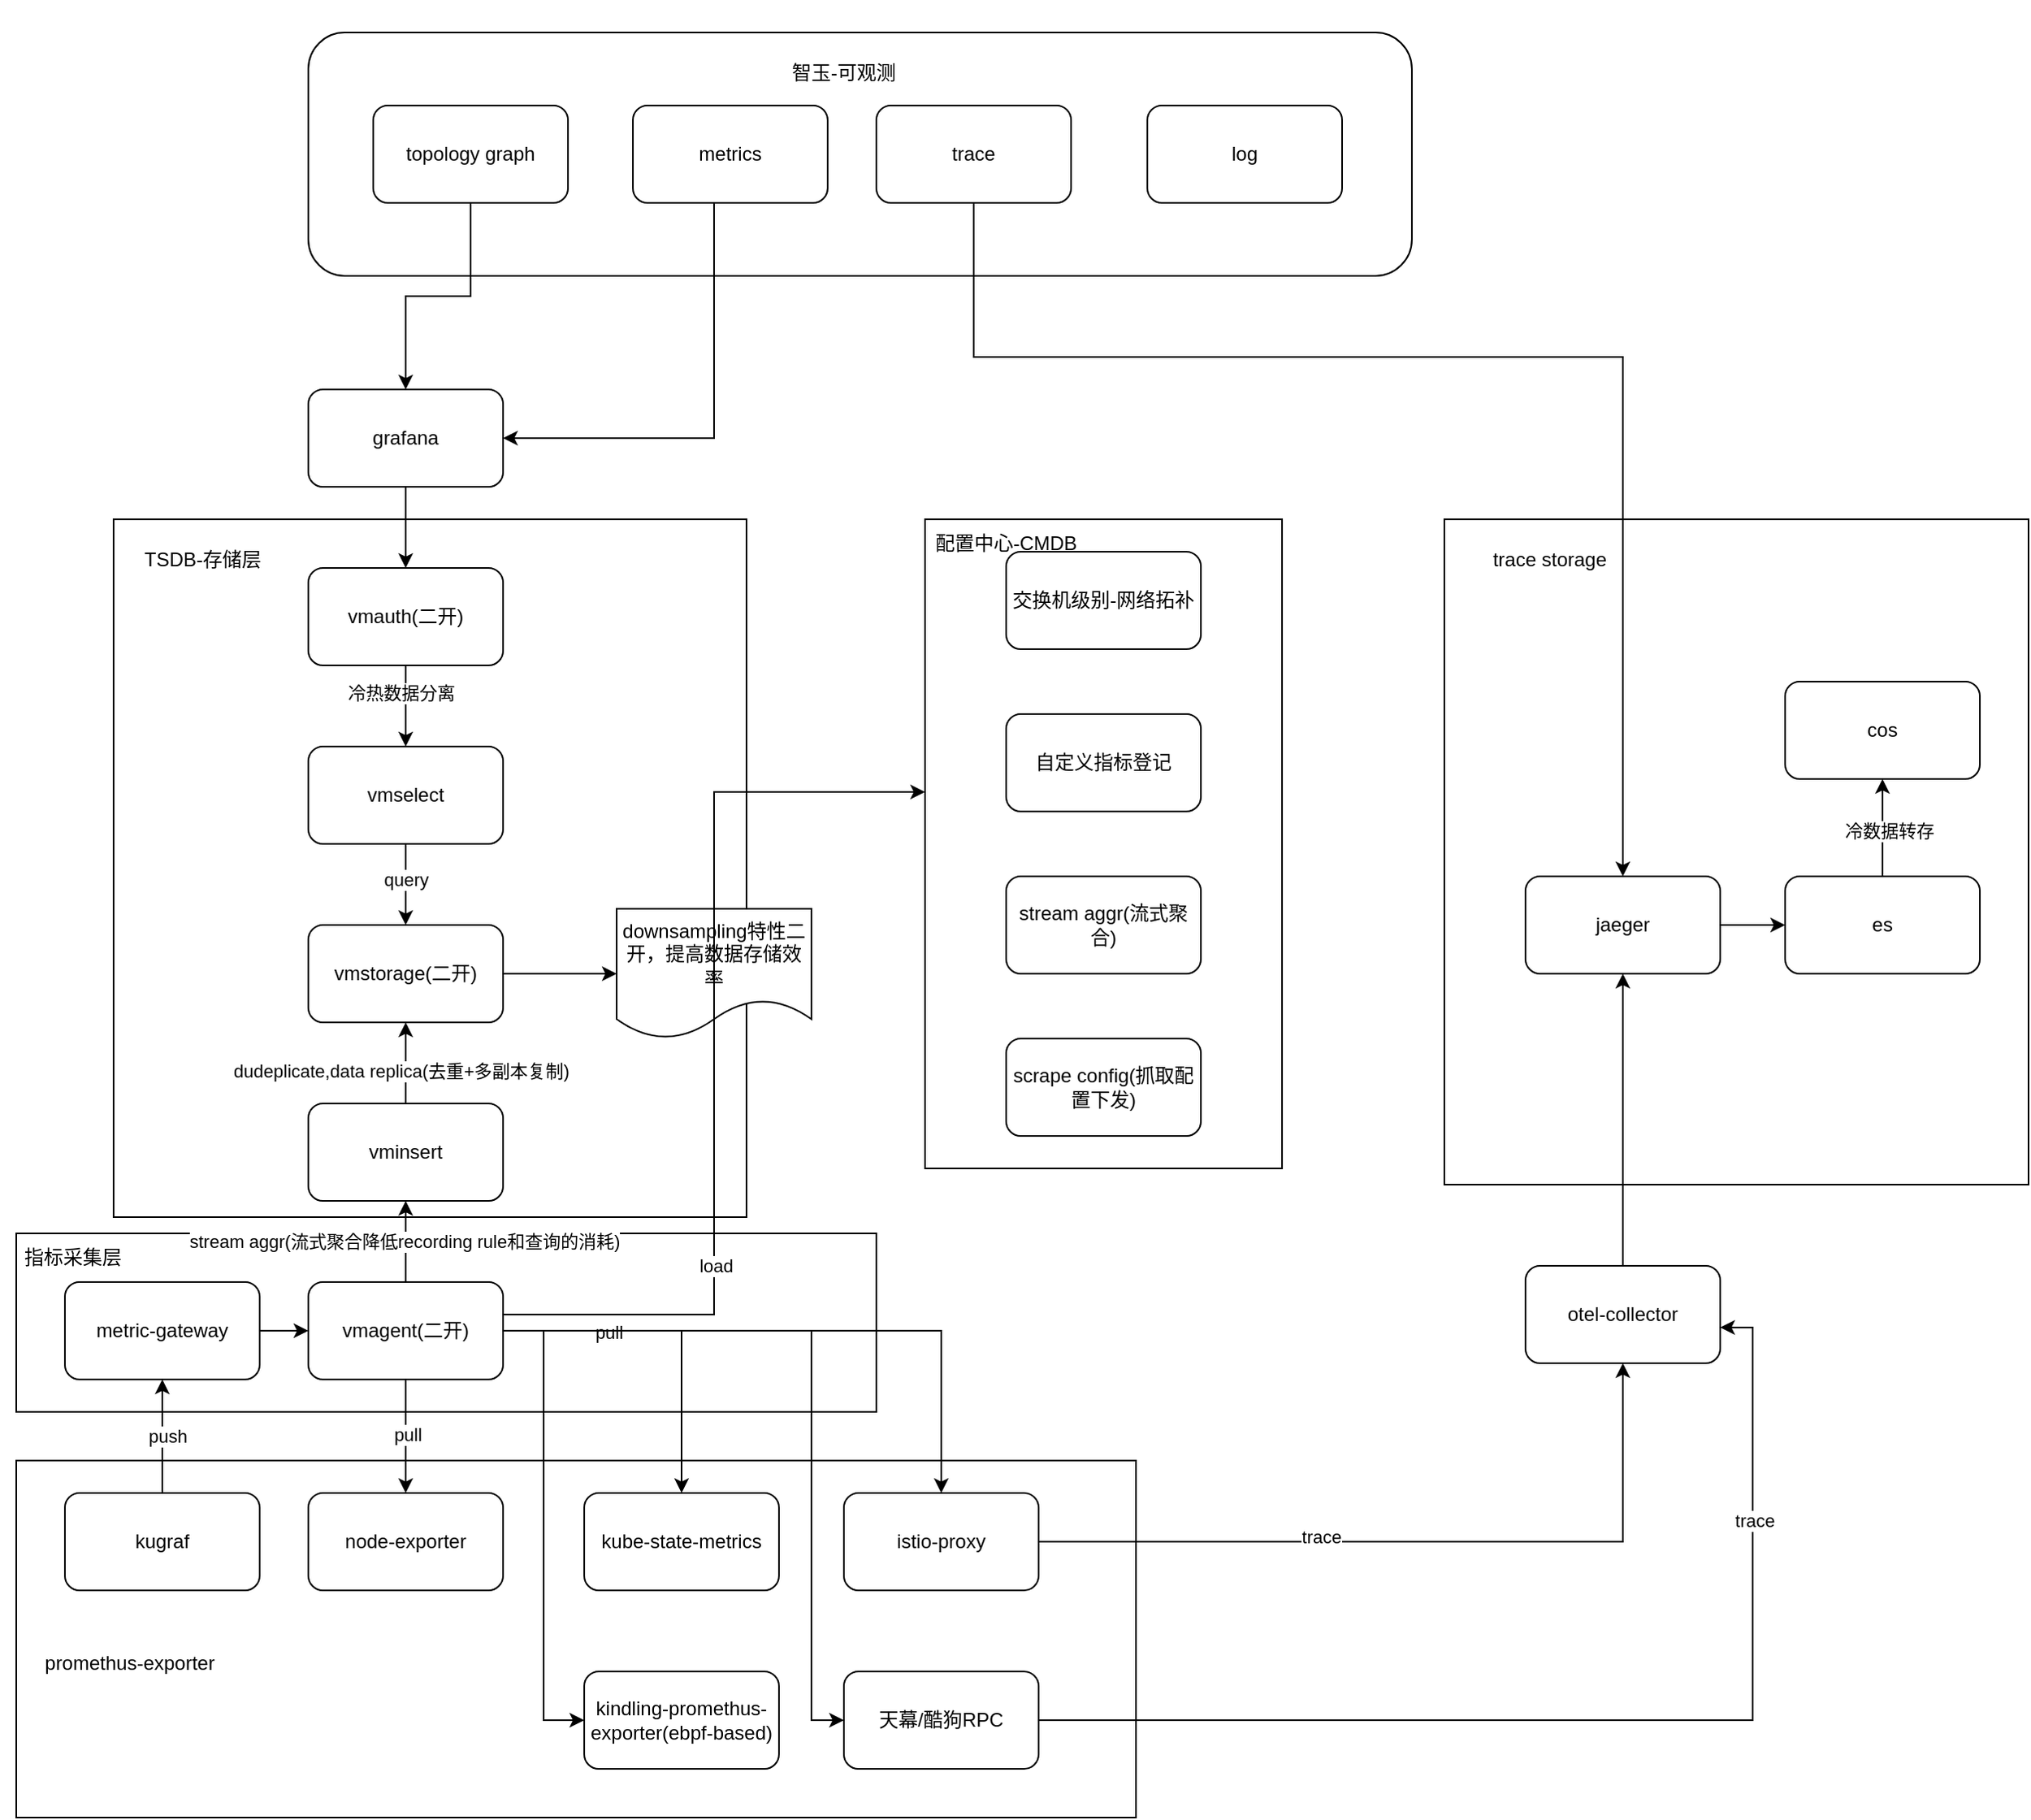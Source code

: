 <mxfile version="26.1.1">
  <diagram name="第 1 页" id="386Q1aQ_eGs3H4m2eRnu">
    <mxGraphModel dx="1050" dy="665" grid="1" gridSize="10" guides="1" tooltips="1" connect="1" arrows="1" fold="1" page="1" pageScale="1" pageWidth="827" pageHeight="1169" math="0" shadow="0">
      <root>
        <mxCell id="0" />
        <mxCell id="1" parent="0" />
        <mxCell id="7vA6uKXF7rg5VbFHULAT-80" value="" style="rounded=0;whiteSpace=wrap;html=1;" vertex="1" parent="1">
          <mxGeometry x="890" y="330" width="360" height="410" as="geometry" />
        </mxCell>
        <mxCell id="7vA6uKXF7rg5VbFHULAT-63" value="" style="rounded=0;whiteSpace=wrap;html=1;" vertex="1" parent="1">
          <mxGeometry x="570" y="330" width="220" height="400" as="geometry" />
        </mxCell>
        <mxCell id="7vA6uKXF7rg5VbFHULAT-49" value="" style="rounded=0;whiteSpace=wrap;html=1;" vertex="1" parent="1">
          <mxGeometry x="10" y="910" width="690" height="220" as="geometry" />
        </mxCell>
        <mxCell id="7vA6uKXF7rg5VbFHULAT-43" value="" style="rounded=0;whiteSpace=wrap;html=1;" vertex="1" parent="1">
          <mxGeometry x="10" y="770" width="530" height="110" as="geometry" />
        </mxCell>
        <mxCell id="7vA6uKXF7rg5VbFHULAT-41" value="" style="rounded=0;whiteSpace=wrap;html=1;" vertex="1" parent="1">
          <mxGeometry x="70" y="330" width="390" height="430" as="geometry" />
        </mxCell>
        <mxCell id="7vA6uKXF7rg5VbFHULAT-1" value="" style="text;whiteSpace=wrap;html=1;" vertex="1" parent="1">
          <mxGeometry x="10" y="10" width="60" height="50" as="geometry" />
        </mxCell>
        <mxCell id="7vA6uKXF7rg5VbFHULAT-9" value="" style="edgeStyle=orthogonalEdgeStyle;rounded=0;orthogonalLoop=1;jettySize=auto;html=1;" edge="1" parent="1" source="7vA6uKXF7rg5VbFHULAT-3" target="7vA6uKXF7rg5VbFHULAT-4">
          <mxGeometry relative="1" as="geometry" />
        </mxCell>
        <mxCell id="7vA6uKXF7rg5VbFHULAT-3" value="grafana" style="rounded=1;whiteSpace=wrap;html=1;" vertex="1" parent="1">
          <mxGeometry x="190" y="250" width="120" height="60" as="geometry" />
        </mxCell>
        <mxCell id="7vA6uKXF7rg5VbFHULAT-10" value="" style="edgeStyle=orthogonalEdgeStyle;rounded=0;orthogonalLoop=1;jettySize=auto;html=1;" edge="1" parent="1" source="7vA6uKXF7rg5VbFHULAT-4" target="7vA6uKXF7rg5VbFHULAT-5">
          <mxGeometry relative="1" as="geometry" />
        </mxCell>
        <mxCell id="7vA6uKXF7rg5VbFHULAT-14" value="冷热数据分离" style="edgeLabel;html=1;align=center;verticalAlign=middle;resizable=0;points=[];" vertex="1" connectable="0" parent="7vA6uKXF7rg5VbFHULAT-10">
          <mxGeometry x="-0.32" y="-3" relative="1" as="geometry">
            <mxPoint as="offset" />
          </mxGeometry>
        </mxCell>
        <mxCell id="7vA6uKXF7rg5VbFHULAT-4" value="vmauth(二开)" style="rounded=1;whiteSpace=wrap;html=1;" vertex="1" parent="1">
          <mxGeometry x="190" y="360" width="120" height="60" as="geometry" />
        </mxCell>
        <mxCell id="7vA6uKXF7rg5VbFHULAT-11" value="" style="edgeStyle=orthogonalEdgeStyle;rounded=0;orthogonalLoop=1;jettySize=auto;html=1;" edge="1" parent="1" source="7vA6uKXF7rg5VbFHULAT-5" target="7vA6uKXF7rg5VbFHULAT-6">
          <mxGeometry relative="1" as="geometry" />
        </mxCell>
        <mxCell id="7vA6uKXF7rg5VbFHULAT-15" value="query" style="edgeLabel;html=1;align=center;verticalAlign=middle;resizable=0;points=[];" vertex="1" connectable="0" parent="7vA6uKXF7rg5VbFHULAT-11">
          <mxGeometry x="-0.12" relative="1" as="geometry">
            <mxPoint as="offset" />
          </mxGeometry>
        </mxCell>
        <mxCell id="7vA6uKXF7rg5VbFHULAT-5" value="vmselect" style="rounded=1;whiteSpace=wrap;html=1;" vertex="1" parent="1">
          <mxGeometry x="190" y="470" width="120" height="60" as="geometry" />
        </mxCell>
        <mxCell id="7vA6uKXF7rg5VbFHULAT-13" value="" style="edgeStyle=orthogonalEdgeStyle;rounded=0;orthogonalLoop=1;jettySize=auto;html=1;" edge="1" parent="1" source="7vA6uKXF7rg5VbFHULAT-6" target="7vA6uKXF7rg5VbFHULAT-7">
          <mxGeometry relative="1" as="geometry" />
        </mxCell>
        <mxCell id="7vA6uKXF7rg5VbFHULAT-6" value="vmstorage(二开)" style="rounded=1;whiteSpace=wrap;html=1;" vertex="1" parent="1">
          <mxGeometry x="190" y="580" width="120" height="60" as="geometry" />
        </mxCell>
        <mxCell id="7vA6uKXF7rg5VbFHULAT-7" value="downsampling特性二开，提高数据存储效率" style="shape=document;whiteSpace=wrap;html=1;boundedLbl=1;" vertex="1" parent="1">
          <mxGeometry x="380" y="570" width="120" height="80" as="geometry" />
        </mxCell>
        <mxCell id="7vA6uKXF7rg5VbFHULAT-16" value="" style="edgeStyle=orthogonalEdgeStyle;rounded=0;orthogonalLoop=1;jettySize=auto;html=1;" edge="1" parent="1" source="7vA6uKXF7rg5VbFHULAT-8" target="7vA6uKXF7rg5VbFHULAT-6">
          <mxGeometry relative="1" as="geometry" />
        </mxCell>
        <mxCell id="7vA6uKXF7rg5VbFHULAT-17" value="dudeplicate,data replica(去重+多副本复制)" style="edgeLabel;html=1;align=center;verticalAlign=middle;resizable=0;points=[];" vertex="1" connectable="0" parent="7vA6uKXF7rg5VbFHULAT-16">
          <mxGeometry x="-0.2" y="3" relative="1" as="geometry">
            <mxPoint as="offset" />
          </mxGeometry>
        </mxCell>
        <mxCell id="7vA6uKXF7rg5VbFHULAT-8" value="vminsert" style="rounded=1;whiteSpace=wrap;html=1;" vertex="1" parent="1">
          <mxGeometry x="190" y="690" width="120" height="60" as="geometry" />
        </mxCell>
        <mxCell id="7vA6uKXF7rg5VbFHULAT-19" value="" style="edgeStyle=orthogonalEdgeStyle;rounded=0;orthogonalLoop=1;jettySize=auto;html=1;" edge="1" parent="1" source="7vA6uKXF7rg5VbFHULAT-18" target="7vA6uKXF7rg5VbFHULAT-8">
          <mxGeometry relative="1" as="geometry" />
        </mxCell>
        <mxCell id="7vA6uKXF7rg5VbFHULAT-20" value="stream aggr(流式聚合降低recording rule和查询的消耗)" style="edgeLabel;html=1;align=center;verticalAlign=middle;resizable=0;points=[];" vertex="1" connectable="0" parent="7vA6uKXF7rg5VbFHULAT-19">
          <mxGeometry y="1" relative="1" as="geometry">
            <mxPoint as="offset" />
          </mxGeometry>
        </mxCell>
        <mxCell id="7vA6uKXF7rg5VbFHULAT-26" style="edgeStyle=orthogonalEdgeStyle;rounded=0;orthogonalLoop=1;jettySize=auto;html=1;" edge="1" parent="1" source="7vA6uKXF7rg5VbFHULAT-18" target="7vA6uKXF7rg5VbFHULAT-24">
          <mxGeometry relative="1" as="geometry" />
        </mxCell>
        <mxCell id="7vA6uKXF7rg5VbFHULAT-52" value="pull" style="edgeLabel;html=1;align=center;verticalAlign=middle;resizable=0;points=[];" vertex="1" connectable="0" parent="7vA6uKXF7rg5VbFHULAT-26">
          <mxGeometry x="-0.029" y="1" relative="1" as="geometry">
            <mxPoint as="offset" />
          </mxGeometry>
        </mxCell>
        <mxCell id="7vA6uKXF7rg5VbFHULAT-28" style="edgeStyle=orthogonalEdgeStyle;rounded=0;orthogonalLoop=1;jettySize=auto;html=1;entryX=0.5;entryY=0;entryDx=0;entryDy=0;" edge="1" parent="1" source="7vA6uKXF7rg5VbFHULAT-18" target="7vA6uKXF7rg5VbFHULAT-25">
          <mxGeometry relative="1" as="geometry" />
        </mxCell>
        <mxCell id="7vA6uKXF7rg5VbFHULAT-46" style="edgeStyle=orthogonalEdgeStyle;rounded=0;orthogonalLoop=1;jettySize=auto;html=1;entryX=0.5;entryY=0;entryDx=0;entryDy=0;" edge="1" parent="1" source="7vA6uKXF7rg5VbFHULAT-18" target="7vA6uKXF7rg5VbFHULAT-45">
          <mxGeometry relative="1" as="geometry" />
        </mxCell>
        <mxCell id="7vA6uKXF7rg5VbFHULAT-51" value="pull" style="edgeLabel;html=1;align=center;verticalAlign=middle;resizable=0;points=[];" vertex="1" connectable="0" parent="7vA6uKXF7rg5VbFHULAT-46">
          <mxGeometry x="-0.649" y="-1" relative="1" as="geometry">
            <mxPoint as="offset" />
          </mxGeometry>
        </mxCell>
        <mxCell id="7vA6uKXF7rg5VbFHULAT-59" style="edgeStyle=orthogonalEdgeStyle;rounded=0;orthogonalLoop=1;jettySize=auto;html=1;entryX=0;entryY=0.5;entryDx=0;entryDy=0;" edge="1" parent="1" source="7vA6uKXF7rg5VbFHULAT-18" target="7vA6uKXF7rg5VbFHULAT-47">
          <mxGeometry relative="1" as="geometry" />
        </mxCell>
        <mxCell id="7vA6uKXF7rg5VbFHULAT-61" style="edgeStyle=orthogonalEdgeStyle;rounded=0;orthogonalLoop=1;jettySize=auto;html=1;entryX=0;entryY=0.5;entryDx=0;entryDy=0;" edge="1" parent="1" source="7vA6uKXF7rg5VbFHULAT-18" target="7vA6uKXF7rg5VbFHULAT-48">
          <mxGeometry relative="1" as="geometry">
            <Array as="points">
              <mxPoint x="500" y="830" />
              <mxPoint x="500" y="1070" />
            </Array>
          </mxGeometry>
        </mxCell>
        <mxCell id="7vA6uKXF7rg5VbFHULAT-18" value="vmagent(二开)" style="rounded=1;whiteSpace=wrap;html=1;" vertex="1" parent="1">
          <mxGeometry x="190" y="800" width="120" height="60" as="geometry" />
        </mxCell>
        <mxCell id="7vA6uKXF7rg5VbFHULAT-22" value="" style="edgeStyle=orthogonalEdgeStyle;rounded=0;orthogonalLoop=1;jettySize=auto;html=1;" edge="1" parent="1" source="7vA6uKXF7rg5VbFHULAT-21" target="7vA6uKXF7rg5VbFHULAT-18">
          <mxGeometry relative="1" as="geometry" />
        </mxCell>
        <mxCell id="7vA6uKXF7rg5VbFHULAT-21" value="metric-gateway" style="rounded=1;whiteSpace=wrap;html=1;" vertex="1" parent="1">
          <mxGeometry x="40" y="800" width="120" height="60" as="geometry" />
        </mxCell>
        <mxCell id="7vA6uKXF7rg5VbFHULAT-29" value="" style="edgeStyle=orthogonalEdgeStyle;rounded=0;orthogonalLoop=1;jettySize=auto;html=1;" edge="1" parent="1" source="7vA6uKXF7rg5VbFHULAT-23" target="7vA6uKXF7rg5VbFHULAT-21">
          <mxGeometry relative="1" as="geometry" />
        </mxCell>
        <mxCell id="7vA6uKXF7rg5VbFHULAT-30" value="push" style="edgeLabel;html=1;align=center;verticalAlign=middle;resizable=0;points=[];" vertex="1" connectable="0" parent="7vA6uKXF7rg5VbFHULAT-29">
          <mxGeometry y="-3" relative="1" as="geometry">
            <mxPoint as="offset" />
          </mxGeometry>
        </mxCell>
        <mxCell id="7vA6uKXF7rg5VbFHULAT-23" value="kugraf" style="rounded=1;whiteSpace=wrap;html=1;" vertex="1" parent="1">
          <mxGeometry x="40" y="930" width="120" height="60" as="geometry" />
        </mxCell>
        <mxCell id="7vA6uKXF7rg5VbFHULAT-24" value="node-exporter" style="rounded=1;whiteSpace=wrap;html=1;" vertex="1" parent="1">
          <mxGeometry x="190" y="930" width="120" height="60" as="geometry" />
        </mxCell>
        <mxCell id="7vA6uKXF7rg5VbFHULAT-25" value="kube-state-metrics" style="rounded=1;whiteSpace=wrap;html=1;" vertex="1" parent="1">
          <mxGeometry x="360" y="930" width="120" height="60" as="geometry" />
        </mxCell>
        <mxCell id="7vA6uKXF7rg5VbFHULAT-31" value="" style="rounded=1;whiteSpace=wrap;html=1;" vertex="1" parent="1">
          <mxGeometry x="190" y="30" width="680" height="150" as="geometry" />
        </mxCell>
        <mxCell id="7vA6uKXF7rg5VbFHULAT-67" style="edgeStyle=orthogonalEdgeStyle;rounded=0;orthogonalLoop=1;jettySize=auto;html=1;" edge="1" parent="1" source="7vA6uKXF7rg5VbFHULAT-33" target="7vA6uKXF7rg5VbFHULAT-3">
          <mxGeometry relative="1" as="geometry" />
        </mxCell>
        <mxCell id="7vA6uKXF7rg5VbFHULAT-33" value="topology graph" style="rounded=1;whiteSpace=wrap;html=1;" vertex="1" parent="1">
          <mxGeometry x="230" y="75" width="120" height="60" as="geometry" />
        </mxCell>
        <mxCell id="7vA6uKXF7rg5VbFHULAT-68" style="edgeStyle=orthogonalEdgeStyle;rounded=0;orthogonalLoop=1;jettySize=auto;html=1;entryX=1;entryY=0.5;entryDx=0;entryDy=0;" edge="1" parent="1" source="7vA6uKXF7rg5VbFHULAT-34" target="7vA6uKXF7rg5VbFHULAT-3">
          <mxGeometry relative="1" as="geometry">
            <Array as="points">
              <mxPoint x="440" y="280" />
            </Array>
          </mxGeometry>
        </mxCell>
        <mxCell id="7vA6uKXF7rg5VbFHULAT-34" value="metrics" style="rounded=1;whiteSpace=wrap;html=1;" vertex="1" parent="1">
          <mxGeometry x="390" y="75" width="120" height="60" as="geometry" />
        </mxCell>
        <mxCell id="7vA6uKXF7rg5VbFHULAT-83" style="edgeStyle=orthogonalEdgeStyle;rounded=0;orthogonalLoop=1;jettySize=auto;html=1;" edge="1" parent="1" source="7vA6uKXF7rg5VbFHULAT-35" target="7vA6uKXF7rg5VbFHULAT-70">
          <mxGeometry relative="1" as="geometry">
            <Array as="points">
              <mxPoint x="600" y="230" />
              <mxPoint x="1000" y="230" />
            </Array>
          </mxGeometry>
        </mxCell>
        <mxCell id="7vA6uKXF7rg5VbFHULAT-35" value="trace" style="rounded=1;whiteSpace=wrap;html=1;" vertex="1" parent="1">
          <mxGeometry x="540" y="75" width="120" height="60" as="geometry" />
        </mxCell>
        <mxCell id="7vA6uKXF7rg5VbFHULAT-36" value="log" style="rounded=1;whiteSpace=wrap;html=1;" vertex="1" parent="1">
          <mxGeometry x="707" y="75" width="120" height="60" as="geometry" />
        </mxCell>
        <mxCell id="7vA6uKXF7rg5VbFHULAT-37" value="智玉-可观测" style="text;html=1;align=center;verticalAlign=middle;whiteSpace=wrap;rounded=0;" vertex="1" parent="1">
          <mxGeometry x="470" y="40" width="100" height="30" as="geometry" />
        </mxCell>
        <mxCell id="7vA6uKXF7rg5VbFHULAT-42" value="TSDB-存储层" style="text;html=1;align=center;verticalAlign=middle;whiteSpace=wrap;rounded=0;" vertex="1" parent="1">
          <mxGeometry x="80" y="340" width="90" height="30" as="geometry" />
        </mxCell>
        <mxCell id="7vA6uKXF7rg5VbFHULAT-44" value="指标采集层" style="text;html=1;align=center;verticalAlign=middle;whiteSpace=wrap;rounded=0;" vertex="1" parent="1">
          <mxGeometry y="770" width="90" height="30" as="geometry" />
        </mxCell>
        <mxCell id="7vA6uKXF7rg5VbFHULAT-73" style="edgeStyle=orthogonalEdgeStyle;rounded=0;orthogonalLoop=1;jettySize=auto;html=1;" edge="1" parent="1" source="7vA6uKXF7rg5VbFHULAT-45" target="7vA6uKXF7rg5VbFHULAT-69">
          <mxGeometry relative="1" as="geometry" />
        </mxCell>
        <mxCell id="7vA6uKXF7rg5VbFHULAT-74" value="trace" style="edgeLabel;html=1;align=center;verticalAlign=middle;resizable=0;points=[];" vertex="1" connectable="0" parent="7vA6uKXF7rg5VbFHULAT-73">
          <mxGeometry x="-0.26" y="3" relative="1" as="geometry">
            <mxPoint as="offset" />
          </mxGeometry>
        </mxCell>
        <mxCell id="7vA6uKXF7rg5VbFHULAT-45" value="istio-proxy" style="rounded=1;whiteSpace=wrap;html=1;" vertex="1" parent="1">
          <mxGeometry x="520" y="930" width="120" height="60" as="geometry" />
        </mxCell>
        <mxCell id="7vA6uKXF7rg5VbFHULAT-47" value="kindling-promethus-exporter(ebpf-based)" style="rounded=1;whiteSpace=wrap;html=1;" vertex="1" parent="1">
          <mxGeometry x="360" y="1040" width="120" height="60" as="geometry" />
        </mxCell>
        <mxCell id="7vA6uKXF7rg5VbFHULAT-48" value="天幕/酷狗RPC" style="rounded=1;whiteSpace=wrap;html=1;" vertex="1" parent="1">
          <mxGeometry x="520" y="1040" width="120" height="60" as="geometry" />
        </mxCell>
        <mxCell id="7vA6uKXF7rg5VbFHULAT-50" value="promethus-exporter" style="text;html=1;align=center;verticalAlign=middle;whiteSpace=wrap;rounded=0;" vertex="1" parent="1">
          <mxGeometry x="20" y="1020" width="120" height="30" as="geometry" />
        </mxCell>
        <mxCell id="7vA6uKXF7rg5VbFHULAT-53" value="交换机级别-网络拓补" style="rounded=1;whiteSpace=wrap;html=1;" vertex="1" parent="1">
          <mxGeometry x="620" y="350" width="120" height="60" as="geometry" />
        </mxCell>
        <mxCell id="7vA6uKXF7rg5VbFHULAT-54" value="自定义指标登记" style="rounded=1;whiteSpace=wrap;html=1;" vertex="1" parent="1">
          <mxGeometry x="620" y="450" width="120" height="60" as="geometry" />
        </mxCell>
        <mxCell id="7vA6uKXF7rg5VbFHULAT-55" value="stream aggr(流式聚合)" style="rounded=1;whiteSpace=wrap;html=1;" vertex="1" parent="1">
          <mxGeometry x="620" y="550" width="120" height="60" as="geometry" />
        </mxCell>
        <mxCell id="7vA6uKXF7rg5VbFHULAT-62" value="scrape config(抓取配置下发)" style="rounded=1;whiteSpace=wrap;html=1;" vertex="1" parent="1">
          <mxGeometry x="620" y="650" width="120" height="60" as="geometry" />
        </mxCell>
        <mxCell id="7vA6uKXF7rg5VbFHULAT-64" value="配置中心-CMDB" style="text;html=1;align=center;verticalAlign=middle;whiteSpace=wrap;rounded=0;" vertex="1" parent="1">
          <mxGeometry x="570" y="330" width="100" height="30" as="geometry" />
        </mxCell>
        <mxCell id="7vA6uKXF7rg5VbFHULAT-65" style="edgeStyle=orthogonalEdgeStyle;rounded=0;orthogonalLoop=1;jettySize=auto;html=1;entryX=0;entryY=0.42;entryDx=0;entryDy=0;entryPerimeter=0;" edge="1" parent="1" source="7vA6uKXF7rg5VbFHULAT-18" target="7vA6uKXF7rg5VbFHULAT-63">
          <mxGeometry relative="1" as="geometry">
            <Array as="points">
              <mxPoint x="440" y="820" />
              <mxPoint x="440" y="498" />
            </Array>
          </mxGeometry>
        </mxCell>
        <mxCell id="7vA6uKXF7rg5VbFHULAT-66" value="load" style="edgeLabel;html=1;align=center;verticalAlign=middle;resizable=0;points=[];" vertex="1" connectable="0" parent="7vA6uKXF7rg5VbFHULAT-65">
          <mxGeometry x="-0.45" y="-1" relative="1" as="geometry">
            <mxPoint as="offset" />
          </mxGeometry>
        </mxCell>
        <mxCell id="7vA6uKXF7rg5VbFHULAT-82" style="edgeStyle=orthogonalEdgeStyle;rounded=0;orthogonalLoop=1;jettySize=auto;html=1;entryX=0.5;entryY=1;entryDx=0;entryDy=0;" edge="1" parent="1" source="7vA6uKXF7rg5VbFHULAT-69" target="7vA6uKXF7rg5VbFHULAT-70">
          <mxGeometry relative="1" as="geometry" />
        </mxCell>
        <mxCell id="7vA6uKXF7rg5VbFHULAT-69" value="otel-collector" style="rounded=1;whiteSpace=wrap;html=1;" vertex="1" parent="1">
          <mxGeometry x="940" y="790" width="120" height="60" as="geometry" />
        </mxCell>
        <mxCell id="7vA6uKXF7rg5VbFHULAT-84" value="" style="edgeStyle=orthogonalEdgeStyle;rounded=0;orthogonalLoop=1;jettySize=auto;html=1;" edge="1" parent="1" source="7vA6uKXF7rg5VbFHULAT-70" target="7vA6uKXF7rg5VbFHULAT-71">
          <mxGeometry relative="1" as="geometry" />
        </mxCell>
        <mxCell id="7vA6uKXF7rg5VbFHULAT-70" value="jaeger" style="rounded=1;whiteSpace=wrap;html=1;" vertex="1" parent="1">
          <mxGeometry x="940" y="550" width="120" height="60" as="geometry" />
        </mxCell>
        <mxCell id="7vA6uKXF7rg5VbFHULAT-79" value="" style="edgeStyle=orthogonalEdgeStyle;rounded=0;orthogonalLoop=1;jettySize=auto;html=1;" edge="1" parent="1" source="7vA6uKXF7rg5VbFHULAT-71" target="7vA6uKXF7rg5VbFHULAT-72">
          <mxGeometry relative="1" as="geometry" />
        </mxCell>
        <mxCell id="7vA6uKXF7rg5VbFHULAT-85" value="冷数据转存" style="edgeLabel;html=1;align=center;verticalAlign=middle;resizable=0;points=[];" vertex="1" connectable="0" parent="7vA6uKXF7rg5VbFHULAT-79">
          <mxGeometry x="-0.067" y="-4" relative="1" as="geometry">
            <mxPoint as="offset" />
          </mxGeometry>
        </mxCell>
        <mxCell id="7vA6uKXF7rg5VbFHULAT-71" value="es" style="rounded=1;whiteSpace=wrap;html=1;" vertex="1" parent="1">
          <mxGeometry x="1100" y="550" width="120" height="60" as="geometry" />
        </mxCell>
        <mxCell id="7vA6uKXF7rg5VbFHULAT-72" value="cos" style="rounded=1;whiteSpace=wrap;html=1;" vertex="1" parent="1">
          <mxGeometry x="1100" y="430" width="120" height="60" as="geometry" />
        </mxCell>
        <mxCell id="7vA6uKXF7rg5VbFHULAT-75" style="edgeStyle=orthogonalEdgeStyle;rounded=0;orthogonalLoop=1;jettySize=auto;html=1;entryX=1;entryY=0.633;entryDx=0;entryDy=0;entryPerimeter=0;" edge="1" parent="1" source="7vA6uKXF7rg5VbFHULAT-48" target="7vA6uKXF7rg5VbFHULAT-69">
          <mxGeometry relative="1" as="geometry" />
        </mxCell>
        <mxCell id="7vA6uKXF7rg5VbFHULAT-76" value="trace" style="edgeLabel;html=1;align=center;verticalAlign=middle;resizable=0;points=[];" vertex="1" connectable="0" parent="7vA6uKXF7rg5VbFHULAT-75">
          <mxGeometry x="0.604" y="-1" relative="1" as="geometry">
            <mxPoint as="offset" />
          </mxGeometry>
        </mxCell>
        <mxCell id="7vA6uKXF7rg5VbFHULAT-81" value="trace storage" style="text;html=1;align=center;verticalAlign=middle;whiteSpace=wrap;rounded=0;" vertex="1" parent="1">
          <mxGeometry x="900" y="340" width="110" height="30" as="geometry" />
        </mxCell>
      </root>
    </mxGraphModel>
  </diagram>
</mxfile>
